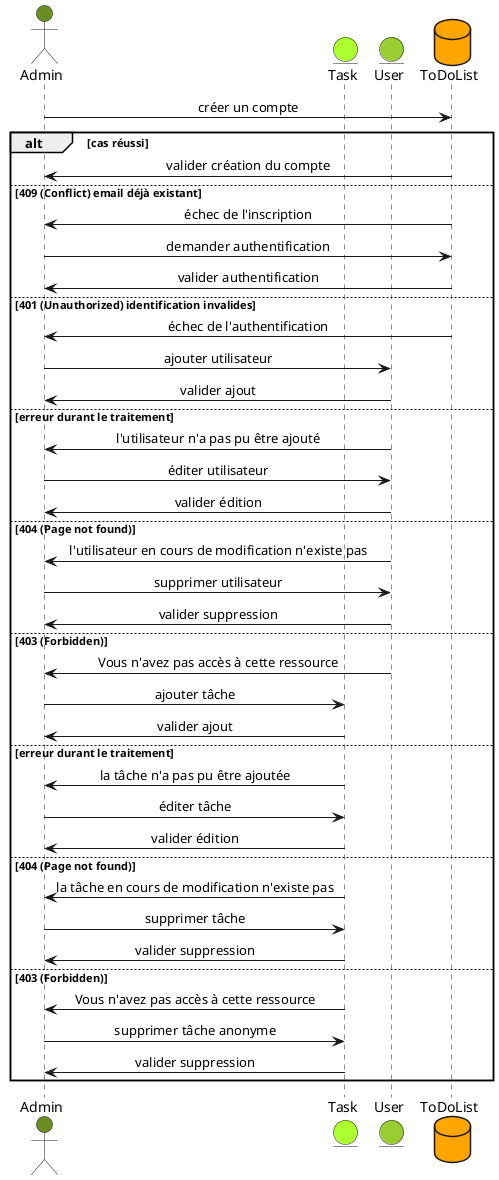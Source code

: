 @startuml AdminSequence

skinparam responseMessageBelowArrow true
skinparam SequenceMessageAlignment center

actor Admin as Admin #OliveDrab

entity Task as Task #GreenYellow
entity User as User #YellowGreen

database ToDoList as ToDoList #Orange

Admin -> ToDoList: créer un compte
alt cas réussi
ToDoList-> Admin: valider création du compte
else 409 (Conflict) email déjà existant 
ToDoList-> Admin: échec de l'inscription

Admin  -> ToDoList: demander authentification 
ToDoList-> Admin: valider authentification 
else 401 (Unauthorized) identification invalides
ToDoList-> Admin: échec de l'authentification

Admin  -> User: ajouter utilisateur
User -> Admin: valider ajout
else erreur durant le traitement
User -> Admin: l'utilisateur n'a pas pu être ajouté

Admin  -> User: éditer utilisateur
User -> Admin: valider édition
else 404 (Page not found)
User -> Admin: l'utilisateur en cours de modification n'existe pas

Admin  -> User: supprimer utilisateur
User -> Admin: valider suppression
else 403 (Forbidden)
User -> Admin: Vous n'avez pas accès à cette ressource

Admin  -> Task: ajouter tâche
Task -> Admin: valider ajout
else erreur durant le traitement
Task -> Admin: la tâche n'a pas pu être ajoutée

Admin  -> Task: éditer tâche
Task -> Admin: valider édition
else 404 (Page not found)
Task -> Admin: la tâche en cours de modification n'existe pas

Admin  -> Task: supprimer tâche
Task -> Admin: valider suppression
else 403 (Forbidden)
Task -> Admin: Vous n'avez pas accès à cette ressource

Admin  -> Task: supprimer tâche anonyme
Task -> Admin: valider suppression

end
@enduml